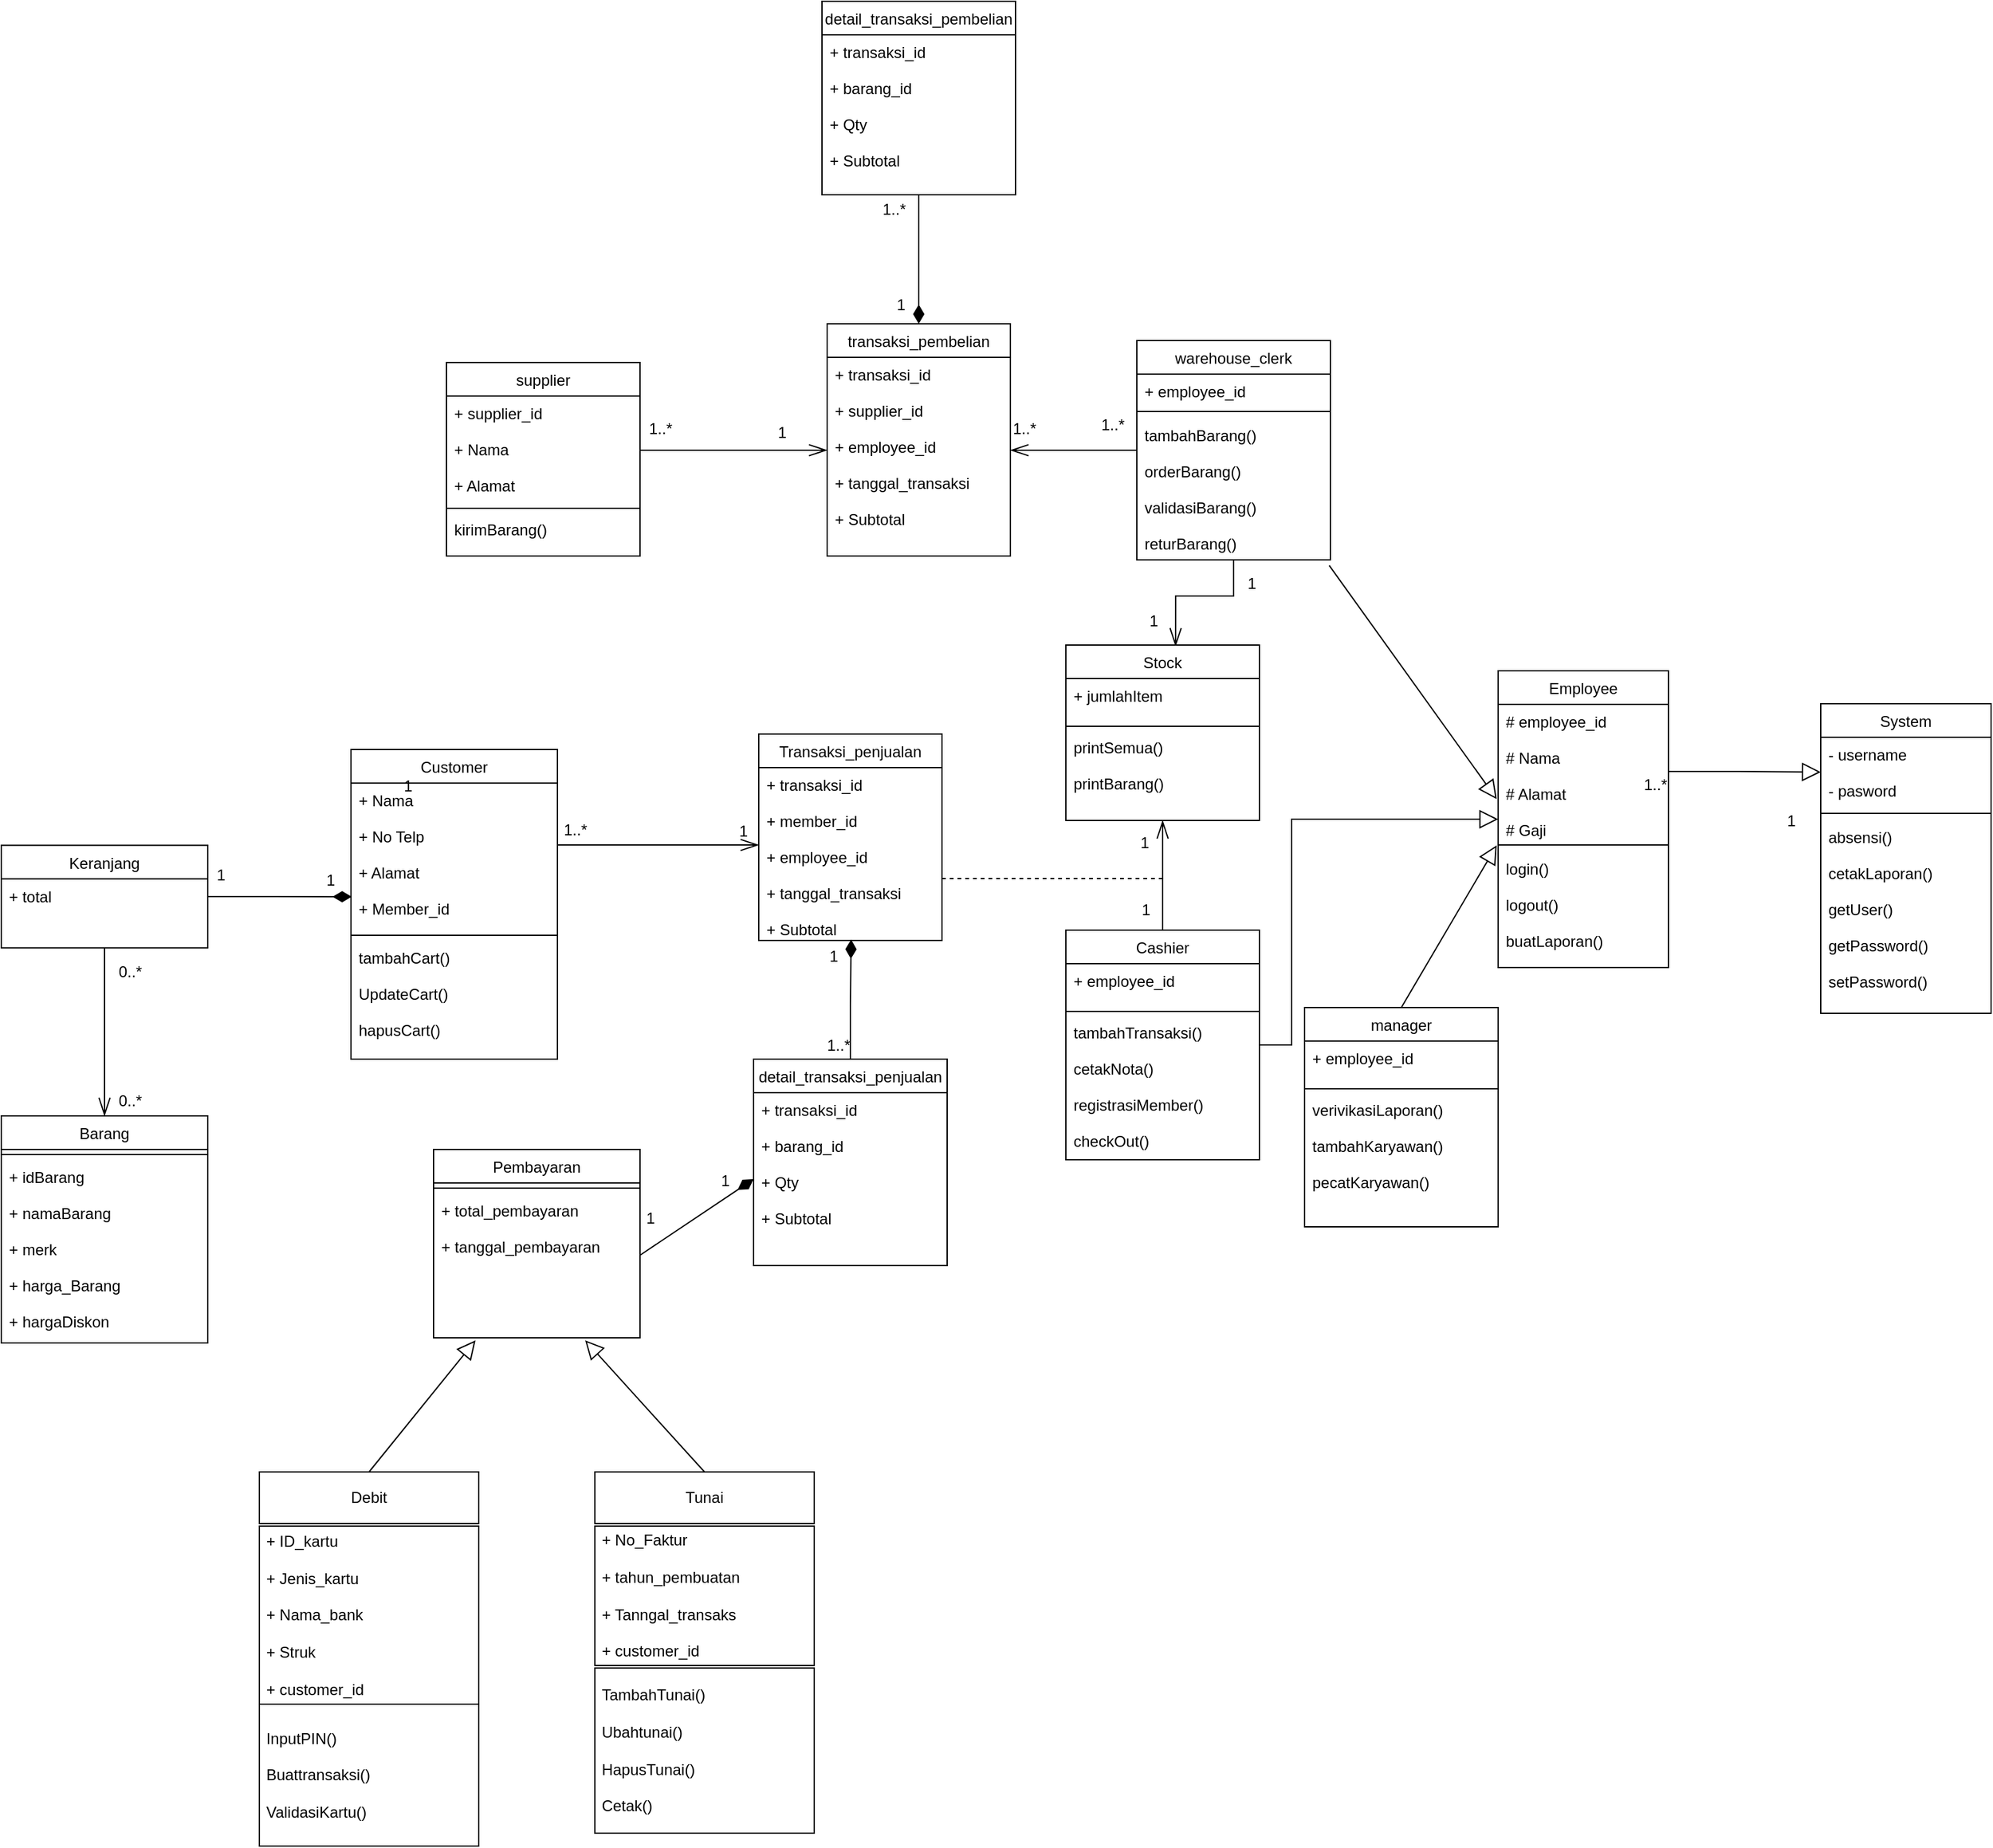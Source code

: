 <mxfile version="14.6.13" type="device"><diagram id="C5RBs43oDa-KdzZeNtuy" name="Page-1"><mxGraphModel dx="2176" dy="1849" grid="1" gridSize="10" guides="1" tooltips="1" connect="1" arrows="1" fold="1" page="1" pageScale="1" pageWidth="827" pageHeight="1169" math="0" shadow="0"><root><mxCell id="WIyWlLk6GJQsqaUBKTNV-0"/><mxCell id="WIyWlLk6GJQsqaUBKTNV-1" parent="WIyWlLk6GJQsqaUBKTNV-0"/><mxCell id="zkfFHV4jXpPFQw0GAbJ--0" value="Customer" style="swimlane;fontStyle=0;align=center;verticalAlign=top;childLayout=stackLayout;horizontal=1;startSize=26;horizontalStack=0;resizeParent=1;resizeLast=0;collapsible=1;marginBottom=0;rounded=0;shadow=0;strokeWidth=1;" parent="WIyWlLk6GJQsqaUBKTNV-1" vertex="1"><mxGeometry x="161" y="190" width="160" height="240" as="geometry"><mxRectangle x="230" y="140" width="160" height="26" as="alternateBounds"/></mxGeometry></mxCell><mxCell id="zkfFHV4jXpPFQw0GAbJ--2" value="+ Nama&#10;&#10;+ No Telp&#10;&#10;+ Alamat&#10;&#10;+ Member_id" style="text;align=left;verticalAlign=top;spacingLeft=4;spacingRight=4;overflow=hidden;rotatable=0;points=[[0,0.5],[1,0.5]];portConstraint=eastwest;rounded=0;shadow=0;html=0;" parent="zkfFHV4jXpPFQw0GAbJ--0" vertex="1"><mxGeometry y="26" width="160" height="114" as="geometry"/></mxCell><mxCell id="zkfFHV4jXpPFQw0GAbJ--4" value="" style="line;html=1;strokeWidth=1;align=left;verticalAlign=middle;spacingTop=-1;spacingLeft=3;spacingRight=3;rotatable=0;labelPosition=right;points=[];portConstraint=eastwest;" parent="zkfFHV4jXpPFQw0GAbJ--0" vertex="1"><mxGeometry y="140" width="160" height="8" as="geometry"/></mxCell><mxCell id="VtNqYWxbDujuTssU8yRf-8" value="tambahCart()&#10;&#10;UpdateCart()&#10;&#10;hapusCart()&#10;" style="text;align=left;verticalAlign=top;spacingLeft=4;spacingRight=4;overflow=hidden;rotatable=0;points=[[0,0.5],[1,0.5]];portConstraint=eastwest;rounded=0;shadow=0;html=0;" parent="zkfFHV4jXpPFQw0GAbJ--0" vertex="1"><mxGeometry y="148" width="160" height="92" as="geometry"/></mxCell><mxCell id="zkfFHV4jXpPFQw0GAbJ--17" value="Transaksi_penjualan" style="swimlane;fontStyle=0;align=center;verticalAlign=top;childLayout=stackLayout;horizontal=1;startSize=26;horizontalStack=0;resizeParent=1;resizeLast=0;collapsible=1;marginBottom=0;rounded=0;shadow=0;strokeWidth=1;" parent="WIyWlLk6GJQsqaUBKTNV-1" vertex="1"><mxGeometry x="477" y="177.99" width="142" height="160" as="geometry"><mxRectangle x="550" y="140" width="160" height="26" as="alternateBounds"/></mxGeometry></mxCell><mxCell id="zkfFHV4jXpPFQw0GAbJ--18" value="+ transaksi_id&#10;&#10;+ member_id&#10;&#10;+ employee_id&#10;&#10;+ tanggal_transaksi&#10;&#10;+ Subtotal" style="text;align=left;verticalAlign=top;spacingLeft=4;spacingRight=4;overflow=hidden;rotatable=0;points=[[0,0.5],[1,0.5]];portConstraint=eastwest;" parent="zkfFHV4jXpPFQw0GAbJ--17" vertex="1"><mxGeometry y="26" width="142" height="134" as="geometry"/></mxCell><mxCell id="zkfFHV4jXpPFQw0GAbJ--26" value="" style="endArrow=openThin;shadow=0;strokeWidth=1;rounded=0;endFill=0;edgeStyle=elbowEdgeStyle;elbow=vertical;endSize=12;" parent="WIyWlLk6GJQsqaUBKTNV-1" source="zkfFHV4jXpPFQw0GAbJ--0" target="zkfFHV4jXpPFQw0GAbJ--17" edge="1"><mxGeometry x="0.5" y="41" relative="1" as="geometry"><mxPoint x="380" y="192" as="sourcePoint"/><mxPoint x="540" y="192" as="targetPoint"/><mxPoint x="-40" y="32" as="offset"/></mxGeometry></mxCell><mxCell id="zkfFHV4jXpPFQw0GAbJ--27" value="1..*" style="resizable=0;align=left;verticalAlign=bottom;labelBackgroundColor=none;fontSize=12;" parent="zkfFHV4jXpPFQw0GAbJ--26" connectable="0" vertex="1"><mxGeometry x="-1" relative="1" as="geometry"><mxPoint x="3" y="-3" as="offset"/></mxGeometry></mxCell><mxCell id="zkfFHV4jXpPFQw0GAbJ--28" value="1" style="resizable=0;align=right;verticalAlign=bottom;labelBackgroundColor=none;fontSize=12;" parent="zkfFHV4jXpPFQw0GAbJ--26" connectable="0" vertex="1"><mxGeometry x="1" relative="1" as="geometry"><mxPoint x="-7" y="-2" as="offset"/></mxGeometry></mxCell><mxCell id="LVuAqLrEqLoNOZgU5bBZ-7" style="edgeStyle=orthogonalEdgeStyle;rounded=0;orthogonalLoop=1;jettySize=auto;html=1;entryX=0;entryY=0.856;entryDx=0;entryDy=0;entryPerimeter=0;endArrow=block;endFill=0;endSize=12;" parent="WIyWlLk6GJQsqaUBKTNV-1" source="VtNqYWxbDujuTssU8yRf-0" target="VtNqYWxbDujuTssU8yRf-70" edge="1"><mxGeometry relative="1" as="geometry"><Array as="points"><mxPoint x="890" y="419"/><mxPoint x="890" y="244"/></Array></mxGeometry></mxCell><mxCell id="JEkA0Ybc3TP-UQNt0N3--17" style="edgeStyle=orthogonalEdgeStyle;rounded=0;orthogonalLoop=1;jettySize=auto;html=1;entryX=0.5;entryY=1;entryDx=0;entryDy=0;endArrow=openThin;endFill=0;endSize=12;" edge="1" parent="WIyWlLk6GJQsqaUBKTNV-1" source="VtNqYWxbDujuTssU8yRf-0" target="JEkA0Ybc3TP-UQNt0N3--0"><mxGeometry relative="1" as="geometry"/></mxCell><mxCell id="VtNqYWxbDujuTssU8yRf-0" value="Cashier" style="swimlane;fontStyle=0;align=center;verticalAlign=top;childLayout=stackLayout;horizontal=1;startSize=26;horizontalStack=0;resizeParent=1;resizeLast=0;collapsible=1;marginBottom=0;rounded=0;shadow=0;strokeWidth=1;" parent="WIyWlLk6GJQsqaUBKTNV-1" vertex="1"><mxGeometry x="715" y="330" width="150" height="177.99" as="geometry"><mxRectangle x="550" y="140" width="160" height="26" as="alternateBounds"/></mxGeometry></mxCell><mxCell id="VtNqYWxbDujuTssU8yRf-62" value="+ employee_id" style="text;align=left;verticalAlign=top;spacingLeft=4;spacingRight=4;overflow=hidden;rotatable=0;points=[[0,0.5],[1,0.5]];portConstraint=eastwest;" parent="VtNqYWxbDujuTssU8yRf-0" vertex="1"><mxGeometry y="26" width="150" height="34" as="geometry"/></mxCell><mxCell id="VtNqYWxbDujuTssU8yRf-60" value="" style="line;html=1;strokeWidth=1;align=left;verticalAlign=middle;spacingTop=-1;spacingLeft=3;spacingRight=3;rotatable=0;labelPosition=right;points=[];portConstraint=eastwest;" parent="VtNqYWxbDujuTssU8yRf-0" vertex="1"><mxGeometry y="60" width="150" height="6" as="geometry"/></mxCell><mxCell id="VtNqYWxbDujuTssU8yRf-7" value="tambahTransaksi()&#10;&#10;cetakNota()&#10;&#10;registrasiMember()&#10;&#10;checkOut()" style="text;align=left;verticalAlign=top;spacingLeft=4;spacingRight=4;overflow=hidden;rotatable=0;points=[[0,0.5],[1,0.5]];portConstraint=eastwest;" parent="VtNqYWxbDujuTssU8yRf-0" vertex="1"><mxGeometry y="66" width="150" height="104" as="geometry"/></mxCell><mxCell id="LVuAqLrEqLoNOZgU5bBZ-11" style="edgeStyle=orthogonalEdgeStyle;rounded=0;orthogonalLoop=1;jettySize=auto;html=1;entryX=0.504;entryY=0.995;entryDx=0;entryDy=0;entryPerimeter=0;endArrow=diamondThin;endFill=1;strokeWidth=1;fontSize=11;endSize=12;" parent="WIyWlLk6GJQsqaUBKTNV-1" source="VtNqYWxbDujuTssU8yRf-33" target="zkfFHV4jXpPFQw0GAbJ--18" edge="1"><mxGeometry relative="1" as="geometry"/></mxCell><mxCell id="VtNqYWxbDujuTssU8yRf-33" value="detail_transaksi_penjualan" style="swimlane;fontStyle=0;align=center;verticalAlign=top;childLayout=stackLayout;horizontal=1;startSize=26;horizontalStack=0;resizeParent=1;resizeLast=0;collapsible=1;marginBottom=0;rounded=0;shadow=0;strokeWidth=1;" parent="WIyWlLk6GJQsqaUBKTNV-1" vertex="1"><mxGeometry x="473" y="430" width="150" height="160" as="geometry"><mxRectangle x="550" y="140" width="160" height="26" as="alternateBounds"/></mxGeometry></mxCell><mxCell id="VtNqYWxbDujuTssU8yRf-34" value="+ transaksi_id&#10;&#10;+ barang_id&#10;&#10;+ Qty&#10;&#10;+ Subtotal" style="text;align=left;verticalAlign=top;spacingLeft=4;spacingRight=4;overflow=hidden;rotatable=0;points=[[0,0.5],[1,0.5]];portConstraint=eastwest;" parent="VtNqYWxbDujuTssU8yRf-33" vertex="1"><mxGeometry y="26" width="150" height="134" as="geometry"/></mxCell><mxCell id="VtNqYWxbDujuTssU8yRf-41" value="Employee" style="swimlane;fontStyle=0;align=center;verticalAlign=top;childLayout=stackLayout;horizontal=1;startSize=26;horizontalStack=0;resizeParent=1;resizeLast=0;collapsible=1;marginBottom=0;rounded=0;shadow=0;strokeWidth=1;" parent="WIyWlLk6GJQsqaUBKTNV-1" vertex="1"><mxGeometry x="1050" y="129" width="132" height="230" as="geometry"><mxRectangle x="550" y="140" width="160" height="26" as="alternateBounds"/></mxGeometry></mxCell><mxCell id="VtNqYWxbDujuTssU8yRf-70" value="# employee_id&#10;&#10;# Nama&#10;&#10;# Alamat&#10;&#10;# Gaji" style="text;align=left;verticalAlign=top;spacingLeft=4;spacingRight=4;overflow=hidden;rotatable=0;points=[[0,0.5],[1,0.5]];portConstraint=eastwest;" parent="VtNqYWxbDujuTssU8yRf-41" vertex="1"><mxGeometry y="26" width="132" height="104" as="geometry"/></mxCell><mxCell id="VtNqYWxbDujuTssU8yRf-43" value="" style="line;html=1;strokeWidth=1;align=left;verticalAlign=middle;spacingTop=-1;spacingLeft=3;spacingRight=3;rotatable=0;labelPosition=right;points=[];portConstraint=eastwest;" parent="VtNqYWxbDujuTssU8yRf-41" vertex="1"><mxGeometry y="130" width="132" height="10" as="geometry"/></mxCell><mxCell id="VtNqYWxbDujuTssU8yRf-72" value="login()&#10;&#10;logout()&#10;&#10;buatLaporan()" style="text;align=left;verticalAlign=top;spacingLeft=4;spacingRight=4;overflow=hidden;rotatable=0;points=[[0,0.5],[1,0.5]];portConstraint=eastwest;" parent="VtNqYWxbDujuTssU8yRf-41" vertex="1"><mxGeometry y="140" width="132" height="90" as="geometry"/></mxCell><mxCell id="LIPIei5TCeamDoFPthGf-15" style="edgeStyle=orthogonalEdgeStyle;rounded=0;orthogonalLoop=1;jettySize=auto;html=1;exitX=0;exitY=0.5;exitDx=0;exitDy=0;entryX=1;entryY=0.5;entryDx=0;entryDy=0;endSize=12;endArrow=openThin;endFill=0;" parent="WIyWlLk6GJQsqaUBKTNV-1" source="VtNqYWxbDujuTssU8yRf-73" target="LIPIei5TCeamDoFPthGf-5" edge="1"><mxGeometry relative="1" as="geometry"/></mxCell><mxCell id="JEkA0Ybc3TP-UQNt0N3--19" style="edgeStyle=orthogonalEdgeStyle;rounded=0;orthogonalLoop=1;jettySize=auto;html=1;entryX=0.567;entryY=0.007;entryDx=0;entryDy=0;entryPerimeter=0;endArrow=openThin;endFill=0;endSize=12;" edge="1" parent="WIyWlLk6GJQsqaUBKTNV-1" source="VtNqYWxbDujuTssU8yRf-73" target="JEkA0Ybc3TP-UQNt0N3--0"><mxGeometry relative="1" as="geometry"/></mxCell><mxCell id="VtNqYWxbDujuTssU8yRf-73" value="warehouse_clerk" style="swimlane;fontStyle=0;align=center;verticalAlign=top;childLayout=stackLayout;horizontal=1;startSize=26;horizontalStack=0;resizeParent=1;resizeLast=0;collapsible=1;marginBottom=0;rounded=0;shadow=0;strokeWidth=1;" parent="WIyWlLk6GJQsqaUBKTNV-1" vertex="1"><mxGeometry x="770" y="-127" width="150" height="170" as="geometry"><mxRectangle x="550" y="140" width="160" height="26" as="alternateBounds"/></mxGeometry></mxCell><mxCell id="VtNqYWxbDujuTssU8yRf-74" value="+ employee_id" style="text;align=left;verticalAlign=top;spacingLeft=4;spacingRight=4;overflow=hidden;rotatable=0;points=[[0,0.5],[1,0.5]];portConstraint=eastwest;" parent="VtNqYWxbDujuTssU8yRf-73" vertex="1"><mxGeometry y="26" width="150" height="24" as="geometry"/></mxCell><mxCell id="VtNqYWxbDujuTssU8yRf-75" value="" style="line;html=1;strokeWidth=1;align=left;verticalAlign=middle;spacingTop=-1;spacingLeft=3;spacingRight=3;rotatable=0;labelPosition=right;points=[];portConstraint=eastwest;" parent="VtNqYWxbDujuTssU8yRf-73" vertex="1"><mxGeometry y="50" width="150" height="10" as="geometry"/></mxCell><mxCell id="VtNqYWxbDujuTssU8yRf-76" value="tambahBarang()&#10;&#10;orderBarang()&#10;&#10;validasiBarang()&#10;&#10;returBarang()" style="text;align=left;verticalAlign=top;spacingLeft=4;spacingRight=4;overflow=hidden;rotatable=0;points=[[0,0.5],[1,0.5]];portConstraint=eastwest;" parent="VtNqYWxbDujuTssU8yRf-73" vertex="1"><mxGeometry y="60" width="150" height="110" as="geometry"/></mxCell><mxCell id="VtNqYWxbDujuTssU8yRf-84" value="System" style="swimlane;fontStyle=0;align=center;verticalAlign=top;childLayout=stackLayout;horizontal=1;startSize=26;horizontalStack=0;resizeParent=1;resizeLast=0;collapsible=1;marginBottom=0;rounded=0;shadow=0;strokeWidth=1;" parent="WIyWlLk6GJQsqaUBKTNV-1" vertex="1"><mxGeometry x="1300" y="154.5" width="132" height="240" as="geometry"><mxRectangle x="550" y="140" width="160" height="26" as="alternateBounds"/></mxGeometry></mxCell><mxCell id="VtNqYWxbDujuTssU8yRf-85" value="- username&#10;&#10;- pasword" style="text;align=left;verticalAlign=top;spacingLeft=4;spacingRight=4;overflow=hidden;rotatable=0;points=[[0,0.5],[1,0.5]];portConstraint=eastwest;" parent="VtNqYWxbDujuTssU8yRf-84" vertex="1"><mxGeometry y="26" width="132" height="54" as="geometry"/></mxCell><mxCell id="VtNqYWxbDujuTssU8yRf-86" value="" style="line;html=1;strokeWidth=1;align=left;verticalAlign=middle;spacingTop=-1;spacingLeft=3;spacingRight=3;rotatable=0;labelPosition=right;points=[];portConstraint=eastwest;" parent="VtNqYWxbDujuTssU8yRf-84" vertex="1"><mxGeometry y="80" width="132" height="10" as="geometry"/></mxCell><mxCell id="VtNqYWxbDujuTssU8yRf-87" value="absensi()&#10;&#10;cetakLaporan()&#10;&#10;getUser()&#10;&#10;getPassword()&#10;&#10;setPassword()" style="text;align=left;verticalAlign=top;spacingLeft=4;spacingRight=4;overflow=hidden;rotatable=0;points=[[0,0.5],[1,0.5]];portConstraint=eastwest;" parent="VtNqYWxbDujuTssU8yRf-84" vertex="1"><mxGeometry y="90" width="132" height="150" as="geometry"/></mxCell><mxCell id="VtNqYWxbDujuTssU8yRf-90" value="1..*" style="resizable=0;align=left;verticalAlign=bottom;labelBackgroundColor=none;fontSize=12;" parent="WIyWlLk6GJQsqaUBKTNV-1" connectable="0" vertex="1"><mxGeometry x="619" y="230.013" as="geometry"><mxPoint x="542" y="-4" as="offset"/></mxGeometry></mxCell><mxCell id="VtNqYWxbDujuTssU8yRf-91" value="1" style="resizable=0;align=left;verticalAlign=bottom;labelBackgroundColor=none;fontSize=12;" parent="WIyWlLk6GJQsqaUBKTNV-1" connectable="0" vertex="1"><mxGeometry x="730" y="257.993" as="geometry"><mxPoint x="542" y="-4" as="offset"/></mxGeometry></mxCell><mxCell id="VtNqYWxbDujuTssU8yRf-92" value="manager" style="swimlane;fontStyle=0;align=center;verticalAlign=top;childLayout=stackLayout;horizontal=1;startSize=26;horizontalStack=0;resizeParent=1;resizeLast=0;collapsible=1;marginBottom=0;rounded=0;shadow=0;strokeWidth=1;" parent="WIyWlLk6GJQsqaUBKTNV-1" vertex="1"><mxGeometry x="900" y="390" width="150" height="170" as="geometry"><mxRectangle x="550" y="140" width="160" height="26" as="alternateBounds"/></mxGeometry></mxCell><mxCell id="VtNqYWxbDujuTssU8yRf-93" value="+ employee_id" style="text;align=left;verticalAlign=top;spacingLeft=4;spacingRight=4;overflow=hidden;rotatable=0;points=[[0,0.5],[1,0.5]];portConstraint=eastwest;" parent="VtNqYWxbDujuTssU8yRf-92" vertex="1"><mxGeometry y="26" width="150" height="34" as="geometry"/></mxCell><mxCell id="VtNqYWxbDujuTssU8yRf-94" value="" style="line;html=1;strokeWidth=1;align=left;verticalAlign=middle;spacingTop=-1;spacingLeft=3;spacingRight=3;rotatable=0;labelPosition=right;points=[];portConstraint=eastwest;" parent="VtNqYWxbDujuTssU8yRf-92" vertex="1"><mxGeometry y="60" width="150" height="6" as="geometry"/></mxCell><mxCell id="VtNqYWxbDujuTssU8yRf-95" value="verivikasiLaporan()&#10;&#10;tambahKaryawan()&#10;&#10;pecatKaryawan()" style="text;align=left;verticalAlign=top;spacingLeft=4;spacingRight=4;overflow=hidden;rotatable=0;points=[[0,0.5],[1,0.5]];portConstraint=eastwest;" parent="VtNqYWxbDujuTssU8yRf-92" vertex="1"><mxGeometry y="66" width="150" height="94" as="geometry"/></mxCell><mxCell id="VtNqYWxbDujuTssU8yRf-96" style="edgeStyle=orthogonalEdgeStyle;rounded=0;orthogonalLoop=1;jettySize=auto;html=1;exitX=1;exitY=0.5;exitDx=0;exitDy=0;entryX=0;entryY=0.5;entryDx=0;entryDy=0;shadow=0;labelBackgroundColor=none;fontColor=#000000;endArrow=block;endFill=0;endSize=12;targetPerimeterSpacing=10;strokeColor=#000000;strokeWidth=1;" parent="WIyWlLk6GJQsqaUBKTNV-1" source="VtNqYWxbDujuTssU8yRf-70" target="VtNqYWxbDujuTssU8yRf-85" edge="1"><mxGeometry relative="1" as="geometry"/></mxCell><mxCell id="LIPIei5TCeamDoFPthGf-0" value="supplier" style="swimlane;fontStyle=0;align=center;verticalAlign=top;childLayout=stackLayout;horizontal=1;startSize=26;horizontalStack=0;resizeParent=1;resizeLast=0;collapsible=1;marginBottom=0;rounded=0;shadow=0;strokeWidth=1;" parent="WIyWlLk6GJQsqaUBKTNV-1" vertex="1"><mxGeometry x="235" y="-110" width="150" height="150" as="geometry"><mxRectangle x="550" y="140" width="160" height="26" as="alternateBounds"/></mxGeometry></mxCell><mxCell id="LIPIei5TCeamDoFPthGf-1" value="+ supplier_id&#10;&#10;+ Nama&#10;&#10;+ Alamat" style="text;align=left;verticalAlign=top;spacingLeft=4;spacingRight=4;overflow=hidden;rotatable=0;points=[[0,0.5],[1,0.5]];portConstraint=eastwest;" parent="LIPIei5TCeamDoFPthGf-0" vertex="1"><mxGeometry y="26" width="150" height="84" as="geometry"/></mxCell><mxCell id="LIPIei5TCeamDoFPthGf-2" value="" style="line;html=1;strokeWidth=1;align=left;verticalAlign=middle;spacingTop=-1;spacingLeft=3;spacingRight=3;rotatable=0;labelPosition=right;points=[];portConstraint=eastwest;" parent="LIPIei5TCeamDoFPthGf-0" vertex="1"><mxGeometry y="110" width="150" height="6" as="geometry"/></mxCell><mxCell id="LIPIei5TCeamDoFPthGf-3" value="kirimBarang()" style="text;align=left;verticalAlign=top;spacingLeft=4;spacingRight=4;overflow=hidden;rotatable=0;points=[[0,0.5],[1,0.5]];portConstraint=eastwest;" parent="LIPIei5TCeamDoFPthGf-0" vertex="1"><mxGeometry y="116" width="150" height="34" as="geometry"/></mxCell><mxCell id="LIPIei5TCeamDoFPthGf-26" style="edgeStyle=orthogonalEdgeStyle;rounded=0;orthogonalLoop=1;jettySize=auto;html=1;exitX=0.5;exitY=1;exitDx=0;exitDy=0;entryX=0.5;entryY=0;entryDx=0;entryDy=0;endSize=12;endArrow=diamondThin;endFill=1;" parent="WIyWlLk6GJQsqaUBKTNV-1" source="LIPIei5TCeamDoFPthGf-21" target="LIPIei5TCeamDoFPthGf-4" edge="1"><mxGeometry relative="1" as="geometry"/></mxCell><mxCell id="LIPIei5TCeamDoFPthGf-4" value="transaksi_pembelian" style="swimlane;fontStyle=0;align=center;verticalAlign=top;childLayout=stackLayout;horizontal=1;startSize=26;horizontalStack=0;resizeParent=1;resizeLast=0;collapsible=1;marginBottom=0;rounded=0;shadow=0;strokeWidth=1;" parent="WIyWlLk6GJQsqaUBKTNV-1" vertex="1"><mxGeometry x="530" y="-140" width="142" height="180" as="geometry"><mxRectangle x="550" y="140" width="160" height="26" as="alternateBounds"/></mxGeometry></mxCell><mxCell id="LIPIei5TCeamDoFPthGf-5" value="+ transaksi_id&#10;&#10;+ supplier_id&#10;&#10;+ employee_id&#10;&#10;+ tanggal_transaksi&#10;&#10;+ Subtotal" style="text;align=left;verticalAlign=top;spacingLeft=4;spacingRight=4;overflow=hidden;rotatable=0;points=[[0,0.5],[1,0.5]];portConstraint=eastwest;" parent="LIPIei5TCeamDoFPthGf-4" vertex="1"><mxGeometry y="26" width="142" height="144" as="geometry"/></mxCell><mxCell id="LIPIei5TCeamDoFPthGf-14" style="edgeStyle=orthogonalEdgeStyle;rounded=0;orthogonalLoop=1;jettySize=auto;html=1;exitX=1;exitY=0.5;exitDx=0;exitDy=0;entryX=0;entryY=0.5;entryDx=0;entryDy=0;endArrow=openThin;endFill=0;endSize=12;" parent="WIyWlLk6GJQsqaUBKTNV-1" source="LIPIei5TCeamDoFPthGf-1" target="LIPIei5TCeamDoFPthGf-5" edge="1"><mxGeometry relative="1" as="geometry"/></mxCell><mxCell id="LIPIei5TCeamDoFPthGf-16" value="1..*" style="resizable=0;align=left;verticalAlign=bottom;labelBackgroundColor=none;fontSize=12;" parent="WIyWlLk6GJQsqaUBKTNV-1" connectable="0" vertex="1"><mxGeometry x="390" y="-50" as="geometry"/></mxCell><mxCell id="LIPIei5TCeamDoFPthGf-17" value="1" style="resizable=0;align=right;verticalAlign=bottom;labelBackgroundColor=none;fontSize=12;" parent="WIyWlLk6GJQsqaUBKTNV-1" connectable="0" vertex="1"><mxGeometry x="477" y="245.01" as="geometry"><mxPoint x="23" y="-292" as="offset"/></mxGeometry></mxCell><mxCell id="LIPIei5TCeamDoFPthGf-18" value="1..*" style="resizable=0;align=left;verticalAlign=bottom;labelBackgroundColor=none;fontSize=12;" parent="WIyWlLk6GJQsqaUBKTNV-1" connectable="0" vertex="1"><mxGeometry x="672" y="-49.997" as="geometry"/></mxCell><mxCell id="LIPIei5TCeamDoFPthGf-20" value="1..*" style="resizable=0;align=right;verticalAlign=bottom;labelBackgroundColor=none;fontSize=12;" parent="WIyWlLk6GJQsqaUBKTNV-1" connectable="0" vertex="1"><mxGeometry x="790" y="-139.997" as="geometry"><mxPoint x="-28" y="87" as="offset"/></mxGeometry></mxCell><mxCell id="LIPIei5TCeamDoFPthGf-21" value="detail_transaksi_pembelian" style="swimlane;fontStyle=0;align=center;verticalAlign=top;childLayout=stackLayout;horizontal=1;startSize=26;horizontalStack=0;resizeParent=1;resizeLast=0;collapsible=1;marginBottom=0;rounded=0;shadow=0;strokeWidth=1;" parent="WIyWlLk6GJQsqaUBKTNV-1" vertex="1"><mxGeometry x="526" y="-390" width="150" height="150" as="geometry"><mxRectangle x="550" y="140" width="160" height="26" as="alternateBounds"/></mxGeometry></mxCell><mxCell id="LIPIei5TCeamDoFPthGf-22" value="+ transaksi_id&#10;&#10;+ barang_id&#10;&#10;+ Qty&#10;&#10;+ Subtotal" style="text;align=left;verticalAlign=top;spacingLeft=4;spacingRight=4;overflow=hidden;rotatable=0;points=[[0,0.5],[1,0.5]];portConstraint=eastwest;" parent="LIPIei5TCeamDoFPthGf-21" vertex="1"><mxGeometry y="26" width="150" height="114" as="geometry"/></mxCell><mxCell id="LIPIei5TCeamDoFPthGf-30" value="1..*" style="resizable=0;align=left;verticalAlign=bottom;labelBackgroundColor=none;fontSize=12;" parent="WIyWlLk6GJQsqaUBKTNV-1" connectable="0" vertex="1"><mxGeometry x="571" y="-220" as="geometry"/></mxCell><mxCell id="LIPIei5TCeamDoFPthGf-35" value="1" style="resizable=0;align=left;verticalAlign=bottom;labelBackgroundColor=none;fontSize=12;" parent="WIyWlLk6GJQsqaUBKTNV-1" connectable="0" vertex="1"><mxGeometry x="710" y="100.003" as="geometry"><mxPoint x="-128" y="-246" as="offset"/></mxGeometry></mxCell><mxCell id="0kmtFNRr22eSPaelWMMH-2" value="Debit" style="rounded=0;whiteSpace=wrap;html=1;" parent="WIyWlLk6GJQsqaUBKTNV-1" vertex="1"><mxGeometry x="90" y="750" width="170" height="40" as="geometry"/></mxCell><mxCell id="0kmtFNRr22eSPaelWMMH-3" value="&lt;span&gt;&amp;nbsp;+ ID_kartu&lt;/span&gt;&lt;br style=&quot;padding: 0px ; margin: 0px&quot;&gt;&lt;br style=&quot;padding: 0px ; margin: 0px&quot;&gt;&lt;span&gt;&amp;nbsp;+ Jenis_kartu&lt;/span&gt;&lt;br style=&quot;padding: 0px ; margin: 0px&quot;&gt;&lt;br style=&quot;padding: 0px ; margin: 0px&quot;&gt;&lt;span&gt;&amp;nbsp;+ Nama_bank&lt;/span&gt;&lt;br style=&quot;padding: 0px ; margin: 0px&quot;&gt;&lt;br&gt;&amp;nbsp;+ Struk&lt;br&gt;&lt;br&gt;&amp;nbsp;+ customer_id" style="rounded=0;whiteSpace=wrap;html=1;fillColor=none;align=left;" parent="WIyWlLk6GJQsqaUBKTNV-1" vertex="1"><mxGeometry x="90" y="792" width="170" height="138" as="geometry"/></mxCell><mxCell id="0kmtFNRr22eSPaelWMMH-4" value="Tunai" style="rounded=0;whiteSpace=wrap;html=1;" parent="WIyWlLk6GJQsqaUBKTNV-1" vertex="1"><mxGeometry x="350" y="750" width="170" height="40" as="geometry"/></mxCell><mxCell id="0kmtFNRr22eSPaelWMMH-5" value="&amp;nbsp;+ No_Faktur&lt;br&gt;&lt;br&gt;&amp;nbsp;+ tahun_pembuatan&lt;br&gt;&lt;br&gt;&amp;nbsp;+ Tanngal_transaks&lt;br&gt;&lt;br&gt;&amp;nbsp;+ customer_id" style="rounded=0;whiteSpace=wrap;html=1;fillColor=none;align=left;" parent="WIyWlLk6GJQsqaUBKTNV-1" vertex="1"><mxGeometry x="350" y="792" width="170" height="108" as="geometry"/></mxCell><mxCell id="0kmtFNRr22eSPaelWMMH-6" value="&amp;nbsp;InputPIN()&lt;br&gt;&lt;br&gt;&amp;nbsp;Buattransaksi()&lt;br&gt;&amp;nbsp;&lt;br&gt;&amp;nbsp;ValidasiKartu()" style="rounded=0;whiteSpace=wrap;html=1;fillColor=none;align=left;" parent="WIyWlLk6GJQsqaUBKTNV-1" vertex="1"><mxGeometry x="90" y="930" width="170" height="110" as="geometry"/></mxCell><mxCell id="0kmtFNRr22eSPaelWMMH-7" value="&amp;nbsp;TambahTunai()&lt;br&gt;&lt;br&gt;&amp;nbsp;Ubahtunai()&lt;br&gt;&lt;br&gt;&amp;nbsp;HapusTunai()&lt;br&gt;&lt;br&gt;&amp;nbsp;Cetak()" style="rounded=0;whiteSpace=wrap;html=1;fillColor=none;align=left;" parent="WIyWlLk6GJQsqaUBKTNV-1" vertex="1"><mxGeometry x="350" y="902" width="170" height="128" as="geometry"/></mxCell><mxCell id="0kmtFNRr22eSPaelWMMH-12" value="" style="endArrow=diamondThin;html=1;entryX=0;entryY=0.5;entryDx=0;entryDy=0;exitX=1;exitY=0.25;exitDx=0;exitDy=0;endSize=12;endFill=1;" parent="WIyWlLk6GJQsqaUBKTNV-1" target="VtNqYWxbDujuTssU8yRf-34" edge="1"><mxGeometry width="50" height="50" relative="1" as="geometry"><mxPoint x="385" y="582" as="sourcePoint"/><mxPoint x="460" y="450" as="targetPoint"/></mxGeometry></mxCell><mxCell id="0kmtFNRr22eSPaelWMMH-14" value="" style="endArrow=block;html=1;exitX=0.5;exitY=0;exitDx=0;exitDy=0;entryX=0.25;entryY=1;entryDx=0;entryDy=0;endFill=0;endSize=12;" parent="WIyWlLk6GJQsqaUBKTNV-1" source="0kmtFNRr22eSPaelWMMH-2" edge="1"><mxGeometry width="50" height="50" relative="1" as="geometry"><mxPoint x="230" y="770" as="sourcePoint"/><mxPoint x="257.5" y="648" as="targetPoint"/></mxGeometry></mxCell><mxCell id="0kmtFNRr22eSPaelWMMH-15" value="" style="endArrow=block;html=1;exitX=0.5;exitY=0;exitDx=0;exitDy=0;entryX=0.75;entryY=1;entryDx=0;entryDy=0;endFill=0;endSize=12;" parent="WIyWlLk6GJQsqaUBKTNV-1" source="0kmtFNRr22eSPaelWMMH-4" edge="1"><mxGeometry width="50" height="50" relative="1" as="geometry"><mxPoint x="257.5" y="780" as="sourcePoint"/><mxPoint x="342.5" y="648" as="targetPoint"/></mxGeometry></mxCell><mxCell id="LVuAqLrEqLoNOZgU5bBZ-25" style="edgeStyle=orthogonalEdgeStyle;rounded=0;orthogonalLoop=1;jettySize=auto;html=1;fontSize=11;endArrow=openThin;endFill=0;strokeWidth=1;entryX=0.5;entryY=0;entryDx=0;entryDy=0;endSize=12;exitX=0.5;exitY=1;exitDx=0;exitDy=0;" parent="WIyWlLk6GJQsqaUBKTNV-1" source="LVuAqLrEqLoNOZgU5bBZ-0" target="LVuAqLrEqLoNOZgU5bBZ-17" edge="1"><mxGeometry relative="1" as="geometry"><mxPoint x="29" y="306.5" as="sourcePoint"/><mxPoint x="31" y="370" as="targetPoint"/></mxGeometry></mxCell><mxCell id="LVuAqLrEqLoNOZgU5bBZ-0" value="Keranjang" style="swimlane;fontStyle=0;align=center;verticalAlign=top;childLayout=stackLayout;horizontal=1;startSize=26;horizontalStack=0;resizeParent=1;resizeLast=0;collapsible=1;marginBottom=0;rounded=0;shadow=0;strokeWidth=1;" parent="WIyWlLk6GJQsqaUBKTNV-1" vertex="1"><mxGeometry x="-110" y="264.25" width="160" height="79.5" as="geometry"><mxRectangle x="230" y="140" width="160" height="26" as="alternateBounds"/></mxGeometry></mxCell><mxCell id="LVuAqLrEqLoNOZgU5bBZ-3" value="+ total" style="text;align=left;verticalAlign=top;spacingLeft=4;spacingRight=4;overflow=hidden;rotatable=0;points=[[0,0.5],[1,0.5]];portConstraint=eastwest;rounded=0;shadow=0;html=0;" parent="LVuAqLrEqLoNOZgU5bBZ-0" vertex="1"><mxGeometry y="26" width="160" height="34" as="geometry"/></mxCell><mxCell id="LVuAqLrEqLoNOZgU5bBZ-4" value="1" style="resizable=0;align=left;verticalAlign=bottom;labelBackgroundColor=none;fontSize=12;" parent="WIyWlLk6GJQsqaUBKTNV-1" connectable="0" vertex="1"><mxGeometry x="140" y="299.997" as="geometry"/></mxCell><mxCell id="LVuAqLrEqLoNOZgU5bBZ-5" style="edgeStyle=orthogonalEdgeStyle;rounded=0;orthogonalLoop=1;jettySize=auto;html=1;endArrow=diamondThin;endFill=1;endSize=12;entryX=0.004;entryY=0.773;entryDx=0;entryDy=0;entryPerimeter=0;" parent="WIyWlLk6GJQsqaUBKTNV-1" source="LVuAqLrEqLoNOZgU5bBZ-0" target="zkfFHV4jXpPFQw0GAbJ--2" edge="1"><mxGeometry relative="1" as="geometry"/></mxCell><mxCell id="LVuAqLrEqLoNOZgU5bBZ-6" value="1" style="resizable=0;align=left;verticalAlign=bottom;labelBackgroundColor=none;fontSize=12;" parent="WIyWlLk6GJQsqaUBKTNV-1" connectable="0" vertex="1"><mxGeometry x="200" y="227.007" as="geometry"/></mxCell><mxCell id="LVuAqLrEqLoNOZgU5bBZ-8" value="" style="endArrow=block;html=1;entryX=-0.008;entryY=0.706;entryDx=0;entryDy=0;entryPerimeter=0;exitX=0.994;exitY=1.039;exitDx=0;exitDy=0;exitPerimeter=0;endFill=0;endSize=12;" parent="WIyWlLk6GJQsqaUBKTNV-1" source="VtNqYWxbDujuTssU8yRf-76" target="VtNqYWxbDujuTssU8yRf-70" edge="1"><mxGeometry width="50" height="50" relative="1" as="geometry"><mxPoint x="760" y="60" as="sourcePoint"/><mxPoint x="810" y="10" as="targetPoint"/></mxGeometry></mxCell><mxCell id="LVuAqLrEqLoNOZgU5bBZ-10" value="" style="endArrow=block;html=1;entryX=-0.008;entryY=1.05;entryDx=0;entryDy=0;entryPerimeter=0;exitX=0.5;exitY=0;exitDx=0;exitDy=0;endFill=0;strokeWidth=1;endSize=12;" parent="WIyWlLk6GJQsqaUBKTNV-1" source="VtNqYWxbDujuTssU8yRf-92" target="VtNqYWxbDujuTssU8yRf-70" edge="1"><mxGeometry width="50" height="50" relative="1" as="geometry"><mxPoint x="840" y="380" as="sourcePoint"/><mxPoint x="890" y="330" as="targetPoint"/></mxGeometry></mxCell><mxCell id="LVuAqLrEqLoNOZgU5bBZ-12" value="1..*" style="resizable=0;align=left;verticalAlign=bottom;labelBackgroundColor=none;fontSize=12;" parent="WIyWlLk6GJQsqaUBKTNV-1" connectable="0" vertex="1"><mxGeometry x="527" y="390.003" as="geometry"><mxPoint x="1" y="38" as="offset"/></mxGeometry></mxCell><mxCell id="LVuAqLrEqLoNOZgU5bBZ-14" value="1" style="resizable=0;align=right;verticalAlign=bottom;labelBackgroundColor=none;fontSize=12;" parent="WIyWlLk6GJQsqaUBKTNV-1" connectable="0" vertex="1"><mxGeometry x="540" y="359" as="geometry"/></mxCell><mxCell id="LVuAqLrEqLoNOZgU5bBZ-15" value="1" style="resizable=0;align=right;verticalAlign=bottom;labelBackgroundColor=none;fontSize=12;" parent="WIyWlLk6GJQsqaUBKTNV-1" connectable="0" vertex="1"><mxGeometry x="548" y="378" as="geometry"><mxPoint x="-92" y="155" as="offset"/></mxGeometry></mxCell><mxCell id="LVuAqLrEqLoNOZgU5bBZ-16" value="1" style="resizable=0;align=right;verticalAlign=bottom;labelBackgroundColor=none;fontSize=12;" parent="WIyWlLk6GJQsqaUBKTNV-1" connectable="0" vertex="1"><mxGeometry x="678" y="210" as="geometry"><mxPoint x="-280" y="352" as="offset"/></mxGeometry></mxCell><mxCell id="LVuAqLrEqLoNOZgU5bBZ-17" value="Barang" style="swimlane;fontStyle=0;align=center;verticalAlign=top;childLayout=stackLayout;horizontal=1;startSize=26;horizontalStack=0;resizeParent=1;resizeLast=0;collapsible=1;marginBottom=0;rounded=0;shadow=0;strokeWidth=1;" parent="WIyWlLk6GJQsqaUBKTNV-1" vertex="1"><mxGeometry x="-110" y="474" width="160" height="176" as="geometry"><mxRectangle x="230" y="140" width="160" height="26" as="alternateBounds"/></mxGeometry></mxCell><mxCell id="LVuAqLrEqLoNOZgU5bBZ-18" value="" style="line;html=1;strokeWidth=1;align=left;verticalAlign=middle;spacingTop=-1;spacingLeft=3;spacingRight=3;rotatable=0;labelPosition=right;points=[];portConstraint=eastwest;" parent="LVuAqLrEqLoNOZgU5bBZ-17" vertex="1"><mxGeometry y="26" width="160" height="8" as="geometry"/></mxCell><mxCell id="LVuAqLrEqLoNOZgU5bBZ-19" value="+ idBarang&#10;&#10;+ namaBarang&#10;&#10;+ merk&#10;&#10;+ harga_Barang&#10;&#10;+ hargaDiskon" style="text;align=left;verticalAlign=top;spacingLeft=4;spacingRight=4;overflow=hidden;rotatable=0;points=[[0,0.5],[1,0.5]];portConstraint=eastwest;rounded=0;shadow=0;html=0;" parent="LVuAqLrEqLoNOZgU5bBZ-17" vertex="1"><mxGeometry y="34" width="160" height="136" as="geometry"/></mxCell><mxCell id="LVuAqLrEqLoNOZgU5bBZ-20" value="1" style="resizable=0;align=left;verticalAlign=bottom;labelBackgroundColor=none;fontSize=12;" parent="WIyWlLk6GJQsqaUBKTNV-1" connectable="0" vertex="1"><mxGeometry x="60" y="343.997" as="geometry"><mxPoint x="-5" y="-48" as="offset"/></mxGeometry></mxCell><mxCell id="LVuAqLrEqLoNOZgU5bBZ-21" value="Pembayaran" style="swimlane;fontStyle=0;align=center;verticalAlign=top;childLayout=stackLayout;horizontal=1;startSize=26;horizontalStack=0;resizeParent=1;resizeLast=0;collapsible=1;marginBottom=0;rounded=0;shadow=0;strokeWidth=1;" parent="WIyWlLk6GJQsqaUBKTNV-1" vertex="1"><mxGeometry x="225" y="500" width="160" height="146" as="geometry"><mxRectangle x="230" y="140" width="160" height="26" as="alternateBounds"/></mxGeometry></mxCell><mxCell id="LVuAqLrEqLoNOZgU5bBZ-22" value="" style="line;html=1;strokeWidth=1;align=left;verticalAlign=middle;spacingTop=-1;spacingLeft=3;spacingRight=3;rotatable=0;labelPosition=right;points=[];portConstraint=eastwest;" parent="LVuAqLrEqLoNOZgU5bBZ-21" vertex="1"><mxGeometry y="26" width="160" height="8" as="geometry"/></mxCell><mxCell id="LVuAqLrEqLoNOZgU5bBZ-23" value="+ total_pembayaran&#10;&#10;+ tanggal_pembayaran" style="text;align=left;verticalAlign=top;spacingLeft=4;spacingRight=4;overflow=hidden;rotatable=0;points=[[0,0.5],[1,0.5]];portConstraint=eastwest;rounded=0;shadow=0;html=0;" parent="LVuAqLrEqLoNOZgU5bBZ-21" vertex="1"><mxGeometry y="34" width="160" height="96" as="geometry"/></mxCell><mxCell id="LVuAqLrEqLoNOZgU5bBZ-26" value="0..*" style="resizable=0;align=left;verticalAlign=bottom;labelBackgroundColor=none;fontSize=12;" parent="WIyWlLk6GJQsqaUBKTNV-1" connectable="0" vertex="1"><mxGeometry x="70" y="320.007" as="geometry"><mxPoint x="-91" y="151" as="offset"/></mxGeometry></mxCell><mxCell id="LVuAqLrEqLoNOZgU5bBZ-27" value="0..*" style="resizable=0;align=left;verticalAlign=bottom;labelBackgroundColor=none;fontSize=12;" parent="WIyWlLk6GJQsqaUBKTNV-1" connectable="0" vertex="1"><mxGeometry x="70" y="220.007" as="geometry"><mxPoint x="-91" y="151" as="offset"/></mxGeometry></mxCell><mxCell id="JEkA0Ybc3TP-UQNt0N3--0" value="Stock" style="swimlane;fontStyle=0;align=center;verticalAlign=top;childLayout=stackLayout;horizontal=1;startSize=26;horizontalStack=0;resizeParent=1;resizeLast=0;collapsible=1;marginBottom=0;rounded=0;shadow=0;strokeWidth=1;" vertex="1" parent="WIyWlLk6GJQsqaUBKTNV-1"><mxGeometry x="715" y="109.01" width="150" height="136" as="geometry"><mxRectangle x="550" y="140" width="160" height="26" as="alternateBounds"/></mxGeometry></mxCell><mxCell id="JEkA0Ybc3TP-UQNt0N3--1" value="+ jumlahItem" style="text;align=left;verticalAlign=top;spacingLeft=4;spacingRight=4;overflow=hidden;rotatable=0;points=[[0,0.5],[1,0.5]];portConstraint=eastwest;" vertex="1" parent="JEkA0Ybc3TP-UQNt0N3--0"><mxGeometry y="26" width="150" height="34" as="geometry"/></mxCell><mxCell id="JEkA0Ybc3TP-UQNt0N3--2" value="" style="line;html=1;strokeWidth=1;align=left;verticalAlign=middle;spacingTop=-1;spacingLeft=3;spacingRight=3;rotatable=0;labelPosition=right;points=[];portConstraint=eastwest;" vertex="1" parent="JEkA0Ybc3TP-UQNt0N3--0"><mxGeometry y="60" width="150" height="6" as="geometry"/></mxCell><mxCell id="JEkA0Ybc3TP-UQNt0N3--3" value="printSemua()&#10;&#10;printBarang()" style="text;align=left;verticalAlign=top;spacingLeft=4;spacingRight=4;overflow=hidden;rotatable=0;points=[[0,0.5],[1,0.5]];portConstraint=eastwest;" vertex="1" parent="JEkA0Ybc3TP-UQNt0N3--0"><mxGeometry y="66" width="150" height="64" as="geometry"/></mxCell><mxCell id="JEkA0Ybc3TP-UQNt0N3--10" value="1" style="resizable=0;align=right;verticalAlign=bottom;labelBackgroundColor=none;fontSize=12;" connectable="0" vertex="1" parent="WIyWlLk6GJQsqaUBKTNV-1"><mxGeometry x="767" y="241" as="geometry"><mxPoint x="14" y="30" as="offset"/></mxGeometry></mxCell><mxCell id="JEkA0Ybc3TP-UQNt0N3--12" value="1" style="resizable=0;align=right;verticalAlign=bottom;labelBackgroundColor=none;fontSize=12;" connectable="0" vertex="1" parent="WIyWlLk6GJQsqaUBKTNV-1"><mxGeometry x="910" y="530" as="geometry"><mxPoint x="-128" y="-207" as="offset"/></mxGeometry></mxCell><mxCell id="JEkA0Ybc3TP-UQNt0N3--13" style="edgeStyle=orthogonalEdgeStyle;rounded=0;orthogonalLoop=1;jettySize=auto;html=1;endArrow=none;endFill=0;endSize=12;dashed=1;" edge="1" parent="WIyWlLk6GJQsqaUBKTNV-1" source="zkfFHV4jXpPFQw0GAbJ--18"><mxGeometry relative="1" as="geometry"><mxPoint x="790" y="270" as="targetPoint"/><Array as="points"><mxPoint x="790" y="290"/></Array></mxGeometry></mxCell><mxCell id="JEkA0Ybc3TP-UQNt0N3--20" value="1" style="resizable=0;align=right;verticalAlign=bottom;labelBackgroundColor=none;fontSize=12;" connectable="0" vertex="1" parent="WIyWlLk6GJQsqaUBKTNV-1"><mxGeometry x="850" y="40" as="geometry"><mxPoint x="14" y="30" as="offset"/></mxGeometry></mxCell><mxCell id="JEkA0Ybc3TP-UQNt0N3--22" value="1" style="resizable=0;align=right;verticalAlign=bottom;labelBackgroundColor=none;fontSize=12;" connectable="0" vertex="1" parent="WIyWlLk6GJQsqaUBKTNV-1"><mxGeometry x="910" y="310" as="geometry"><mxPoint x="-122" y="-211" as="offset"/></mxGeometry></mxCell></root></mxGraphModel></diagram></mxfile>
